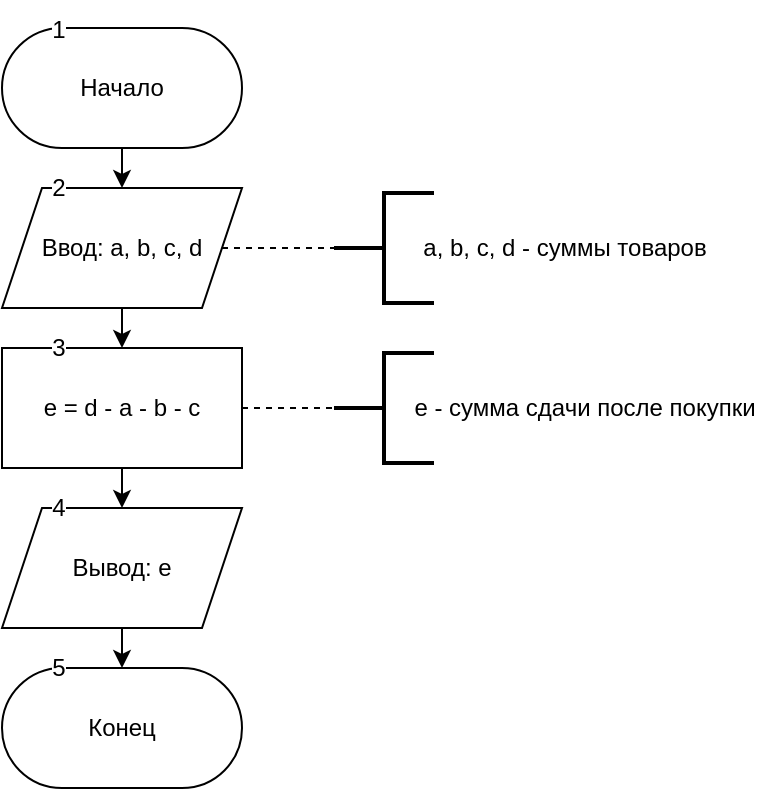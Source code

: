 <mxfile version="22.0.2" type="device" pages="6">
  <diagram name="вариант 2 задание 1" id="ODC9LFAGLmHbSum6EZUV">
    <mxGraphModel dx="1050" dy="594" grid="1" gridSize="10" guides="1" tooltips="1" connect="1" arrows="1" fold="1" page="1" pageScale="1" pageWidth="827" pageHeight="1169" math="0" shadow="0">
      <root>
        <mxCell id="0" />
        <mxCell id="1" parent="0" />
        <mxCell id="DY7lIYdJrIsHro-P984t-7" style="edgeStyle=orthogonalEdgeStyle;rounded=0;orthogonalLoop=1;jettySize=auto;html=1;exitX=0.5;exitY=1;exitDx=0;exitDy=0;entryX=0.5;entryY=0;entryDx=0;entryDy=0;" parent="1" source="DY7lIYdJrIsHro-P984t-1" target="DY7lIYdJrIsHro-P984t-3" edge="1">
          <mxGeometry relative="1" as="geometry" />
        </mxCell>
        <mxCell id="DY7lIYdJrIsHro-P984t-1" value="Начало" style="rounded=1;whiteSpace=wrap;html=1;arcSize=50;" parent="1" vertex="1">
          <mxGeometry x="354" y="40" width="120" height="60" as="geometry" />
        </mxCell>
        <mxCell id="DY7lIYdJrIsHro-P984t-2" value="Конец" style="rounded=1;whiteSpace=wrap;html=1;arcSize=50;" parent="1" vertex="1">
          <mxGeometry x="354" y="360" width="120" height="60" as="geometry" />
        </mxCell>
        <mxCell id="DY7lIYdJrIsHro-P984t-8" style="edgeStyle=orthogonalEdgeStyle;rounded=0;orthogonalLoop=1;jettySize=auto;html=1;exitX=0.5;exitY=1;exitDx=0;exitDy=0;entryX=0.5;entryY=0;entryDx=0;entryDy=0;" parent="1" source="DY7lIYdJrIsHro-P984t-3" target="DY7lIYdJrIsHro-P984t-5" edge="1">
          <mxGeometry relative="1" as="geometry" />
        </mxCell>
        <mxCell id="DY7lIYdJrIsHro-P984t-3" value="Ввод: a, b, c, d" style="shape=parallelogram;perimeter=parallelogramPerimeter;whiteSpace=wrap;html=1;fixedSize=1;" parent="1" vertex="1">
          <mxGeometry x="354" y="120" width="120" height="60" as="geometry" />
        </mxCell>
        <mxCell id="DY7lIYdJrIsHro-P984t-10" style="edgeStyle=orthogonalEdgeStyle;rounded=0;orthogonalLoop=1;jettySize=auto;html=1;exitX=0.5;exitY=1;exitDx=0;exitDy=0;entryX=0.5;entryY=0;entryDx=0;entryDy=0;" parent="1" source="DY7lIYdJrIsHro-P984t-4" target="DY7lIYdJrIsHro-P984t-2" edge="1">
          <mxGeometry relative="1" as="geometry" />
        </mxCell>
        <mxCell id="DY7lIYdJrIsHro-P984t-4" value="Вывод: e" style="shape=parallelogram;perimeter=parallelogramPerimeter;whiteSpace=wrap;html=1;fixedSize=1;" parent="1" vertex="1">
          <mxGeometry x="354" y="280" width="120" height="60" as="geometry" />
        </mxCell>
        <mxCell id="DY7lIYdJrIsHro-P984t-9" style="edgeStyle=orthogonalEdgeStyle;rounded=0;orthogonalLoop=1;jettySize=auto;html=1;exitX=0.5;exitY=1;exitDx=0;exitDy=0;entryX=0.5;entryY=0;entryDx=0;entryDy=0;" parent="1" source="DY7lIYdJrIsHro-P984t-5" target="DY7lIYdJrIsHro-P984t-4" edge="1">
          <mxGeometry relative="1" as="geometry" />
        </mxCell>
        <mxCell id="DY7lIYdJrIsHro-P984t-5" value="e = d - a - b - c" style="rounded=0;whiteSpace=wrap;html=1;" parent="1" vertex="1">
          <mxGeometry x="354" y="200" width="120" height="60" as="geometry" />
        </mxCell>
        <mxCell id="mTyzGe1qH-O2UBiY-heP-1" value="" style="strokeWidth=2;html=1;shape=mxgraph.flowchart.annotation_2;align=left;labelPosition=right;pointerEvents=1;" parent="1" vertex="1">
          <mxGeometry x="520" y="122.5" width="50" height="55" as="geometry" />
        </mxCell>
        <mxCell id="mTyzGe1qH-O2UBiY-heP-2" value="" style="strokeWidth=2;html=1;shape=mxgraph.flowchart.annotation_2;align=left;labelPosition=right;pointerEvents=1;" parent="1" vertex="1">
          <mxGeometry x="520" y="202.5" width="50" height="55" as="geometry" />
        </mxCell>
        <mxCell id="mTyzGe1qH-O2UBiY-heP-3" value="" style="endArrow=none;dashed=1;html=1;rounded=0;exitX=1;exitY=0.5;exitDx=0;exitDy=0;entryX=0;entryY=0.5;entryDx=0;entryDy=0;entryPerimeter=0;" parent="1" source="DY7lIYdJrIsHro-P984t-3" target="mTyzGe1qH-O2UBiY-heP-1" edge="1">
          <mxGeometry width="50" height="50" relative="1" as="geometry">
            <mxPoint x="480" y="210" as="sourcePoint" />
            <mxPoint x="530" y="160" as="targetPoint" />
          </mxGeometry>
        </mxCell>
        <mxCell id="mTyzGe1qH-O2UBiY-heP-4" value="" style="endArrow=none;dashed=1;html=1;rounded=0;exitX=1;exitY=0.5;exitDx=0;exitDy=0;entryX=0;entryY=0.5;entryDx=0;entryDy=0;entryPerimeter=0;" parent="1" source="DY7lIYdJrIsHro-P984t-5" target="mTyzGe1qH-O2UBiY-heP-2" edge="1">
          <mxGeometry width="50" height="50" relative="1" as="geometry">
            <mxPoint x="480" y="230" as="sourcePoint" />
            <mxPoint x="540" y="170" as="targetPoint" />
          </mxGeometry>
        </mxCell>
        <mxCell id="mTyzGe1qH-O2UBiY-heP-6" value="a, b, c, d - суммы товаров" style="text;html=1;align=center;verticalAlign=middle;resizable=0;points=[];autosize=1;strokeColor=none;fillColor=none;" parent="1" vertex="1">
          <mxGeometry x="550" y="135" width="170" height="30" as="geometry" />
        </mxCell>
        <mxCell id="mTyzGe1qH-O2UBiY-heP-7" value="e - сумма сдачи после покупки" style="text;html=1;align=center;verticalAlign=middle;resizable=0;points=[];autosize=1;strokeColor=none;fillColor=none;" parent="1" vertex="1">
          <mxGeometry x="550" y="215" width="190" height="30" as="geometry" />
        </mxCell>
        <mxCell id="BYUeMNhNJZWuw18ngvyP-2" value="1" style="text;html=1;align=center;verticalAlign=middle;resizable=0;points=[];autosize=1;strokeColor=none;fillColor=none;labelBackgroundColor=default;" parent="1" vertex="1">
          <mxGeometry x="367" y="26" width="30" height="30" as="geometry" />
        </mxCell>
        <mxCell id="BYUeMNhNJZWuw18ngvyP-3" value="2" style="text;html=1;align=center;verticalAlign=middle;resizable=0;points=[];autosize=1;strokeColor=none;fillColor=none;labelBackgroundColor=default;" parent="1" vertex="1">
          <mxGeometry x="367" y="105" width="30" height="30" as="geometry" />
        </mxCell>
        <mxCell id="BYUeMNhNJZWuw18ngvyP-4" value="3" style="text;html=1;align=center;verticalAlign=middle;resizable=0;points=[];autosize=1;strokeColor=none;fillColor=none;labelBackgroundColor=default;" parent="1" vertex="1">
          <mxGeometry x="367" y="185" width="30" height="30" as="geometry" />
        </mxCell>
        <mxCell id="BYUeMNhNJZWuw18ngvyP-5" value="4" style="text;html=1;align=center;verticalAlign=middle;resizable=0;points=[];autosize=1;strokeColor=none;fillColor=none;labelBackgroundColor=default;" parent="1" vertex="1">
          <mxGeometry x="367" y="265" width="30" height="30" as="geometry" />
        </mxCell>
        <mxCell id="BYUeMNhNJZWuw18ngvyP-6" value="5" style="text;html=1;align=center;verticalAlign=middle;resizable=0;points=[];autosize=1;strokeColor=none;fillColor=none;labelBackgroundColor=default;" parent="1" vertex="1">
          <mxGeometry x="367" y="345" width="30" height="30" as="geometry" />
        </mxCell>
      </root>
    </mxGraphModel>
  </diagram>
  <diagram id="sje73Lc-wtjcD4IFLM9H" name="вариант 2 задание 3">
    <mxGraphModel dx="1050" dy="594" grid="1" gridSize="10" guides="1" tooltips="1" connect="1" arrows="1" fold="1" page="1" pageScale="1" pageWidth="827" pageHeight="1169" math="0" shadow="0">
      <root>
        <mxCell id="0" />
        <mxCell id="1" parent="0" />
        <mxCell id="zfxix-hAYoBwDxTuPmVV-17" style="edgeStyle=orthogonalEdgeStyle;rounded=0;orthogonalLoop=1;jettySize=auto;html=1;exitX=0.5;exitY=1;exitDx=0;exitDy=0;entryX=0.5;entryY=0;entryDx=0;entryDy=0;" parent="1" source="4mt5zKaUXuiqCgcZ64kJ-1" target="zfxix-hAYoBwDxTuPmVV-3" edge="1">
          <mxGeometry relative="1" as="geometry" />
        </mxCell>
        <mxCell id="4mt5zKaUXuiqCgcZ64kJ-1" value="Начало" style="rounded=1;whiteSpace=wrap;html=1;arcSize=50;" parent="1" vertex="1">
          <mxGeometry x="354" y="40" width="120" height="60" as="geometry" />
        </mxCell>
        <mxCell id="PWOghGYoISEkaeLhvXjW-1" value="1" style="text;html=1;align=center;verticalAlign=middle;resizable=0;points=[];autosize=1;strokeColor=none;fillColor=none;labelBackgroundColor=default;" parent="1" vertex="1">
          <mxGeometry x="365" y="25" width="30" height="30" as="geometry" />
        </mxCell>
        <mxCell id="zfxix-hAYoBwDxTuPmVV-1" value="Конец" style="rounded=1;whiteSpace=wrap;html=1;arcSize=50;" parent="1" vertex="1">
          <mxGeometry x="354" y="360" width="120" height="60" as="geometry" />
        </mxCell>
        <mxCell id="zfxix-hAYoBwDxTuPmVV-2" style="edgeStyle=orthogonalEdgeStyle;rounded=0;orthogonalLoop=1;jettySize=auto;html=1;exitX=0.5;exitY=1;exitDx=0;exitDy=0;entryX=0.5;entryY=0;entryDx=0;entryDy=0;" parent="1" source="zfxix-hAYoBwDxTuPmVV-3" edge="1">
          <mxGeometry relative="1" as="geometry">
            <mxPoint x="414" y="200" as="targetPoint" />
          </mxGeometry>
        </mxCell>
        <mxCell id="zfxix-hAYoBwDxTuPmVV-3" value="Ввод: a" style="shape=parallelogram;perimeter=parallelogramPerimeter;whiteSpace=wrap;html=1;fixedSize=1;" parent="1" vertex="1">
          <mxGeometry x="354" y="120" width="120" height="60" as="geometry" />
        </mxCell>
        <mxCell id="zfxix-hAYoBwDxTuPmVV-4" style="edgeStyle=orthogonalEdgeStyle;rounded=0;orthogonalLoop=1;jettySize=auto;html=1;exitX=0.5;exitY=1;exitDx=0;exitDy=0;entryX=0.5;entryY=0;entryDx=0;entryDy=0;" parent="1" source="zfxix-hAYoBwDxTuPmVV-5" target="zfxix-hAYoBwDxTuPmVV-1" edge="1">
          <mxGeometry relative="1" as="geometry" />
        </mxCell>
        <mxCell id="zfxix-hAYoBwDxTuPmVV-5" value="Вывод: b&amp;nbsp;" style="shape=parallelogram;perimeter=parallelogramPerimeter;whiteSpace=wrap;html=1;fixedSize=1;" parent="1" vertex="1">
          <mxGeometry x="354" y="281" width="120" height="60" as="geometry" />
        </mxCell>
        <mxCell id="zfxix-hAYoBwDxTuPmVV-8" value="" style="strokeWidth=2;html=1;shape=mxgraph.flowchart.annotation_2;align=left;labelPosition=right;pointerEvents=1;" parent="1" vertex="1">
          <mxGeometry x="520" y="122.5" width="50" height="55" as="geometry" />
        </mxCell>
        <mxCell id="zfxix-hAYoBwDxTuPmVV-10" value="" style="endArrow=none;dashed=1;html=1;rounded=0;exitX=1;exitY=0.5;exitDx=0;exitDy=0;entryX=0;entryY=0.5;entryDx=0;entryDy=0;entryPerimeter=0;" parent="1" source="zfxix-hAYoBwDxTuPmVV-3" target="zfxix-hAYoBwDxTuPmVV-8" edge="1">
          <mxGeometry width="50" height="50" relative="1" as="geometry">
            <mxPoint x="480" y="210" as="sourcePoint" />
            <mxPoint x="530" y="160" as="targetPoint" />
          </mxGeometry>
        </mxCell>
        <mxCell id="zfxix-hAYoBwDxTuPmVV-12" value="a -&amp;nbsp;сумма с продажи 50 газет&amp;nbsp;" style="text;html=1;align=center;verticalAlign=middle;resizable=0;points=[];autosize=1;strokeColor=none;fillColor=none;" parent="1" vertex="1">
          <mxGeometry x="550" y="135" width="190" height="30" as="geometry" />
        </mxCell>
        <mxCell id="zfxix-hAYoBwDxTuPmVV-16" value="2" style="text;html=1;align=center;verticalAlign=middle;resizable=0;points=[];autosize=1;strokeColor=none;fillColor=none;labelBackgroundColor=default;" parent="1" vertex="1">
          <mxGeometry x="367" y="105" width="30" height="30" as="geometry" />
        </mxCell>
        <mxCell id="zfxix-hAYoBwDxTuPmVV-53" value="4" style="text;html=1;align=center;verticalAlign=middle;resizable=0;points=[];autosize=1;strokeColor=none;fillColor=none;labelBackgroundColor=default;" parent="1" vertex="1">
          <mxGeometry x="367" y="266" width="30" height="30" as="geometry" />
        </mxCell>
        <mxCell id="zfxix-hAYoBwDxTuPmVV-54" value="5" style="text;html=1;align=center;verticalAlign=middle;resizable=0;points=[];autosize=1;strokeColor=none;fillColor=none;labelBackgroundColor=default;" parent="1" vertex="1">
          <mxGeometry x="365" y="345" width="30" height="30" as="geometry" />
        </mxCell>
        <mxCell id="6U79FlQ25LUXAYMpwLec-2" style="edgeStyle=orthogonalEdgeStyle;rounded=0;orthogonalLoop=1;jettySize=auto;html=1;exitX=0.5;exitY=1;exitDx=0;exitDy=0;entryX=0.5;entryY=0;entryDx=0;entryDy=0;" parent="1" source="6U79FlQ25LUXAYMpwLec-1" target="zfxix-hAYoBwDxTuPmVV-5" edge="1">
          <mxGeometry relative="1" as="geometry" />
        </mxCell>
        <mxCell id="6U79FlQ25LUXAYMpwLec-1" value="b = 50*a+150*1,2*a" style="rounded=0;whiteSpace=wrap;html=1;" parent="1" vertex="1">
          <mxGeometry x="354" y="200" width="120" height="60" as="geometry" />
        </mxCell>
        <mxCell id="6U79FlQ25LUXAYMpwLec-3" value="3" style="text;html=1;align=center;verticalAlign=middle;resizable=0;points=[];autosize=1;strokeColor=none;fillColor=none;labelBackgroundColor=default;" parent="1" vertex="1">
          <mxGeometry x="365" y="186" width="30" height="30" as="geometry" />
        </mxCell>
        <mxCell id="OxH6FQGK2bopeZFURAIq-2" value="" style="strokeWidth=2;html=1;shape=mxgraph.flowchart.annotation_2;align=left;labelPosition=right;pointerEvents=1;" parent="1" vertex="1">
          <mxGeometry x="520" y="202.5" width="50" height="55" as="geometry" />
        </mxCell>
        <mxCell id="OxH6FQGK2bopeZFURAIq-3" value="" style="endArrow=none;dashed=1;html=1;rounded=0;exitX=1;exitY=0.5;exitDx=0;exitDy=0;entryX=0;entryY=0.5;entryDx=0;entryDy=0;entryPerimeter=0;" parent="1" source="6U79FlQ25LUXAYMpwLec-1" target="OxH6FQGK2bopeZFURAIq-2" edge="1">
          <mxGeometry width="50" height="50" relative="1" as="geometry">
            <mxPoint x="474" y="160" as="sourcePoint" />
            <mxPoint x="530" y="160" as="targetPoint" />
          </mxGeometry>
        </mxCell>
        <mxCell id="OxH6FQGK2bopeZFURAIq-4" value="b - общая сумма с продажи 200 газет&amp;nbsp;" style="text;html=1;align=center;verticalAlign=middle;resizable=0;points=[];autosize=1;strokeColor=none;fillColor=none;" parent="1" vertex="1">
          <mxGeometry x="550" y="215" width="230" height="30" as="geometry" />
        </mxCell>
      </root>
    </mxGraphModel>
  </diagram>
  <diagram id="gSNzDhHIFDjk7a7nVDa1" name="вариант 2 задание 5">
    <mxGraphModel dx="1050" dy="594" grid="1" gridSize="10" guides="1" tooltips="1" connect="1" arrows="1" fold="1" page="1" pageScale="1" pageWidth="827" pageHeight="1169" math="0" shadow="0">
      <root>
        <mxCell id="0" />
        <mxCell id="1" parent="0" />
        <mxCell id="sRINhI4-shyqRReoHG4c-1" style="edgeStyle=orthogonalEdgeStyle;rounded=0;orthogonalLoop=1;jettySize=auto;html=1;exitX=0.5;exitY=1;exitDx=0;exitDy=0;entryX=0.5;entryY=0;entryDx=0;entryDy=0;" parent="1" source="sRINhI4-shyqRReoHG4c-2" target="sRINhI4-shyqRReoHG4c-6" edge="1">
          <mxGeometry relative="1" as="geometry" />
        </mxCell>
        <mxCell id="sRINhI4-shyqRReoHG4c-2" value="Начало" style="rounded=1;whiteSpace=wrap;html=1;arcSize=50;" parent="1" vertex="1">
          <mxGeometry x="354" y="40" width="120" height="60" as="geometry" />
        </mxCell>
        <mxCell id="sRINhI4-shyqRReoHG4c-3" value="1" style="text;html=1;align=center;verticalAlign=middle;resizable=0;points=[];autosize=1;strokeColor=none;fillColor=none;labelBackgroundColor=default;" parent="1" vertex="1">
          <mxGeometry x="365" y="25" width="30" height="30" as="geometry" />
        </mxCell>
        <mxCell id="sRINhI4-shyqRReoHG4c-4" value="Конец" style="rounded=1;whiteSpace=wrap;html=1;arcSize=50;" parent="1" vertex="1">
          <mxGeometry x="354" y="440" width="120" height="60" as="geometry" />
        </mxCell>
        <mxCell id="-cePMDOSLPpMPktoq-Yq-3" style="edgeStyle=orthogonalEdgeStyle;rounded=0;orthogonalLoop=1;jettySize=auto;html=1;exitX=0.5;exitY=1;exitDx=0;exitDy=0;entryX=0.5;entryY=0;entryDx=0;entryDy=0;" parent="1" source="sRINhI4-shyqRReoHG4c-6" target="-cePMDOSLPpMPktoq-Yq-1" edge="1">
          <mxGeometry relative="1" as="geometry" />
        </mxCell>
        <mxCell id="sRINhI4-shyqRReoHG4c-6" value="Ввод: a" style="shape=parallelogram;perimeter=parallelogramPerimeter;whiteSpace=wrap;html=1;fixedSize=1;" parent="1" vertex="1">
          <mxGeometry x="354" y="120" width="120" height="60" as="geometry" />
        </mxCell>
        <mxCell id="sRINhI4-shyqRReoHG4c-7" style="edgeStyle=orthogonalEdgeStyle;rounded=0;orthogonalLoop=1;jettySize=auto;html=1;exitX=0.5;exitY=1;exitDx=0;exitDy=0;entryX=0.5;entryY=0;entryDx=0;entryDy=0;" parent="1" source="sRINhI4-shyqRReoHG4c-8" target="sRINhI4-shyqRReoHG4c-4" edge="1">
          <mxGeometry relative="1" as="geometry" />
        </mxCell>
        <mxCell id="sRINhI4-shyqRReoHG4c-8" value="Вывод: b, c&amp;nbsp;" style="shape=parallelogram;perimeter=parallelogramPerimeter;whiteSpace=wrap;html=1;fixedSize=1;" parent="1" vertex="1">
          <mxGeometry x="354" y="360" width="120" height="60" as="geometry" />
        </mxCell>
        <mxCell id="sRINhI4-shyqRReoHG4c-11" value="" style="strokeWidth=2;html=1;shape=mxgraph.flowchart.annotation_2;align=left;labelPosition=right;pointerEvents=1;" parent="1" vertex="1">
          <mxGeometry x="520" y="122.5" width="50" height="55" as="geometry" />
        </mxCell>
        <mxCell id="sRINhI4-shyqRReoHG4c-13" value="" style="endArrow=none;dashed=1;html=1;rounded=0;exitX=1;exitY=0.5;exitDx=0;exitDy=0;entryX=0;entryY=0.5;entryDx=0;entryDy=0;entryPerimeter=0;" parent="1" source="sRINhI4-shyqRReoHG4c-6" target="sRINhI4-shyqRReoHG4c-11" edge="1">
          <mxGeometry width="50" height="50" relative="1" as="geometry">
            <mxPoint x="480" y="210" as="sourcePoint" />
            <mxPoint x="530" y="160" as="targetPoint" />
          </mxGeometry>
        </mxCell>
        <mxCell id="sRINhI4-shyqRReoHG4c-15" value="a - вес в фунтах" style="text;html=1;align=center;verticalAlign=middle;resizable=0;points=[];autosize=1;strokeColor=none;fillColor=none;" parent="1" vertex="1">
          <mxGeometry x="550" y="135" width="110" height="30" as="geometry" />
        </mxCell>
        <mxCell id="sRINhI4-shyqRReoHG4c-18" value="2" style="text;html=1;align=center;verticalAlign=middle;resizable=0;points=[];autosize=1;strokeColor=none;fillColor=none;labelBackgroundColor=default;" parent="1" vertex="1">
          <mxGeometry x="367" y="105" width="30" height="30" as="geometry" />
        </mxCell>
        <mxCell id="l88txaKDyGYONCmVOTKR-1" value="6" style="text;html=1;align=center;verticalAlign=middle;resizable=0;points=[];autosize=1;strokeColor=none;fillColor=none;labelBackgroundColor=default;" parent="1" vertex="1">
          <mxGeometry x="367" y="426" width="30" height="30" as="geometry" />
        </mxCell>
        <mxCell id="l88txaKDyGYONCmVOTKR-2" value="5" style="text;html=1;align=center;verticalAlign=middle;resizable=0;points=[];autosize=1;strokeColor=none;fillColor=none;labelBackgroundColor=default;" parent="1" vertex="1">
          <mxGeometry x="367" y="344" width="30" height="30" as="geometry" />
        </mxCell>
        <mxCell id="-cePMDOSLPpMPktoq-Yq-4" style="edgeStyle=orthogonalEdgeStyle;rounded=0;orthogonalLoop=1;jettySize=auto;html=1;exitX=0.5;exitY=1;exitDx=0;exitDy=0;entryX=0.5;entryY=0;entryDx=0;entryDy=0;" parent="1" source="-cePMDOSLPpMPktoq-Yq-1" target="-cePMDOSLPpMPktoq-Yq-2" edge="1">
          <mxGeometry relative="1" as="geometry" />
        </mxCell>
        <mxCell id="-cePMDOSLPpMPktoq-Yq-1" value="b = a /&amp;nbsp;2,205" style="rounded=0;whiteSpace=wrap;html=1;" parent="1" vertex="1">
          <mxGeometry x="354" y="200" width="120" height="60" as="geometry" />
        </mxCell>
        <mxCell id="-cePMDOSLPpMPktoq-Yq-5" style="edgeStyle=orthogonalEdgeStyle;rounded=0;orthogonalLoop=1;jettySize=auto;html=1;exitX=0.5;exitY=1;exitDx=0;exitDy=0;entryX=0.5;entryY=0;entryDx=0;entryDy=0;" parent="1" source="-cePMDOSLPpMPktoq-Yq-2" target="sRINhI4-shyqRReoHG4c-8" edge="1">
          <mxGeometry relative="1" as="geometry" />
        </mxCell>
        <mxCell id="-cePMDOSLPpMPktoq-Yq-2" value="c = b * 1000" style="rounded=0;whiteSpace=wrap;html=1;" parent="1" vertex="1">
          <mxGeometry x="354" y="280" width="120" height="60" as="geometry" />
        </mxCell>
        <mxCell id="-cePMDOSLPpMPktoq-Yq-7" value="3" style="text;html=1;align=center;verticalAlign=middle;resizable=0;points=[];autosize=1;strokeColor=none;fillColor=none;labelBackgroundColor=default;" parent="1" vertex="1">
          <mxGeometry x="367" y="185" width="30" height="30" as="geometry" />
        </mxCell>
        <mxCell id="-cePMDOSLPpMPktoq-Yq-8" value="4" style="text;html=1;align=center;verticalAlign=middle;resizable=0;points=[];autosize=1;strokeColor=none;fillColor=none;labelBackgroundColor=default;" parent="1" vertex="1">
          <mxGeometry x="365" y="265" width="30" height="30" as="geometry" />
        </mxCell>
        <mxCell id="-cePMDOSLPpMPktoq-Yq-9" value="" style="strokeWidth=2;html=1;shape=mxgraph.flowchart.annotation_2;align=left;labelPosition=right;pointerEvents=1;" parent="1" vertex="1">
          <mxGeometry x="520" y="200" width="50" height="55" as="geometry" />
        </mxCell>
        <mxCell id="-cePMDOSLPpMPktoq-Yq-10" value="" style="endArrow=none;dashed=1;html=1;rounded=0;exitX=1;exitY=0.5;exitDx=0;exitDy=0;entryX=0;entryY=0.5;entryDx=0;entryDy=0;entryPerimeter=0;" parent="1" target="-cePMDOSLPpMPktoq-Yq-9" edge="1">
          <mxGeometry width="50" height="50" relative="1" as="geometry">
            <mxPoint x="474" y="227.5" as="sourcePoint" />
            <mxPoint x="540" y="237.5" as="targetPoint" />
          </mxGeometry>
        </mxCell>
        <mxCell id="-cePMDOSLPpMPktoq-Yq-11" value="b - вес в килограммах" style="text;html=1;align=center;verticalAlign=middle;resizable=0;points=[];autosize=1;strokeColor=none;fillColor=none;" parent="1" vertex="1">
          <mxGeometry x="550" y="212.5" width="150" height="30" as="geometry" />
        </mxCell>
        <mxCell id="-cePMDOSLPpMPktoq-Yq-12" value="" style="strokeWidth=2;html=1;shape=mxgraph.flowchart.annotation_2;align=left;labelPosition=right;pointerEvents=1;" parent="1" vertex="1">
          <mxGeometry x="520" y="280" width="50" height="55" as="geometry" />
        </mxCell>
        <mxCell id="-cePMDOSLPpMPktoq-Yq-13" value="" style="endArrow=none;dashed=1;html=1;rounded=0;exitX=1;exitY=0.5;exitDx=0;exitDy=0;entryX=0;entryY=0.5;entryDx=0;entryDy=0;entryPerimeter=0;" parent="1" target="-cePMDOSLPpMPktoq-Yq-12" edge="1">
          <mxGeometry width="50" height="50" relative="1" as="geometry">
            <mxPoint x="474" y="307.5" as="sourcePoint" />
            <mxPoint x="510" y="330" as="targetPoint" />
          </mxGeometry>
        </mxCell>
        <mxCell id="-cePMDOSLPpMPktoq-Yq-14" value="c - вес в граммах" style="text;html=1;align=center;verticalAlign=middle;resizable=0;points=[];autosize=1;strokeColor=none;fillColor=none;" parent="1" vertex="1">
          <mxGeometry x="550" y="292.5" width="120" height="30" as="geometry" />
        </mxCell>
      </root>
    </mxGraphModel>
  </diagram>
  <diagram id="z8x0cmIwclwUZ_YuCAtL" name="вариант 2 задание 2">
    <mxGraphModel dx="1050" dy="594" grid="1" gridSize="10" guides="1" tooltips="1" connect="1" arrows="1" fold="1" page="1" pageScale="1" pageWidth="827" pageHeight="1169" math="0" shadow="0">
      <root>
        <mxCell id="0" />
        <mxCell id="1" parent="0" />
        <mxCell id="YZdOTx-LG6S0MW3HR8WH-1" style="edgeStyle=orthogonalEdgeStyle;rounded=0;orthogonalLoop=1;jettySize=auto;html=1;exitX=0.5;exitY=1;exitDx=0;exitDy=0;entryX=0.5;entryY=0;entryDx=0;entryDy=0;" parent="1" source="YZdOTx-LG6S0MW3HR8WH-2" target="YZdOTx-LG6S0MW3HR8WH-5" edge="1">
          <mxGeometry relative="1" as="geometry" />
        </mxCell>
        <mxCell id="YZdOTx-LG6S0MW3HR8WH-2" value="Начало" style="rounded=1;whiteSpace=wrap;html=1;arcSize=50;" parent="1" vertex="1">
          <mxGeometry x="354" y="40" width="120" height="60" as="geometry" />
        </mxCell>
        <mxCell id="YZdOTx-LG6S0MW3HR8WH-3" value="Конец" style="rounded=1;whiteSpace=wrap;html=1;arcSize=50;" parent="1" vertex="1">
          <mxGeometry x="354" y="470" width="120" height="60" as="geometry" />
        </mxCell>
        <mxCell id="YZdOTx-LG6S0MW3HR8WH-24" style="edgeStyle=orthogonalEdgeStyle;rounded=0;orthogonalLoop=1;jettySize=auto;html=1;exitX=0.5;exitY=1;exitDx=0;exitDy=0;entryX=0.5;entryY=0;entryDx=0;entryDy=0;" parent="1" source="YZdOTx-LG6S0MW3HR8WH-5" target="YZdOTx-LG6S0MW3HR8WH-23" edge="1">
          <mxGeometry relative="1" as="geometry" />
        </mxCell>
        <mxCell id="YZdOTx-LG6S0MW3HR8WH-5" value="Ввод: a" style="shape=parallelogram;perimeter=parallelogramPerimeter;whiteSpace=wrap;html=1;fixedSize=1;" parent="1" vertex="1">
          <mxGeometry x="354" y="120" width="120" height="60" as="geometry" />
        </mxCell>
        <mxCell id="YZdOTx-LG6S0MW3HR8WH-6" style="edgeStyle=orthogonalEdgeStyle;rounded=0;orthogonalLoop=1;jettySize=auto;html=1;exitX=0.5;exitY=1;exitDx=0;exitDy=0;entryX=0.5;entryY=0;entryDx=0;entryDy=0;" parent="1" source="YZdOTx-LG6S0MW3HR8WH-7" target="YZdOTx-LG6S0MW3HR8WH-3" edge="1">
          <mxGeometry relative="1" as="geometry" />
        </mxCell>
        <mxCell id="YZdOTx-LG6S0MW3HR8WH-7" value="Вывод: a" style="shape=parallelogram;perimeter=parallelogramPerimeter;whiteSpace=wrap;html=1;fixedSize=1;" parent="1" vertex="1">
          <mxGeometry x="354" y="380" width="120" height="60" as="geometry" />
        </mxCell>
        <mxCell id="YZdOTx-LG6S0MW3HR8WH-10" value="" style="strokeWidth=2;html=1;shape=mxgraph.flowchart.annotation_2;align=left;labelPosition=right;pointerEvents=1;" parent="1" vertex="1">
          <mxGeometry x="520" y="122.5" width="50" height="55" as="geometry" />
        </mxCell>
        <mxCell id="YZdOTx-LG6S0MW3HR8WH-12" value="" style="endArrow=none;dashed=1;html=1;rounded=0;exitX=1;exitY=0.5;exitDx=0;exitDy=0;entryX=0;entryY=0.5;entryDx=0;entryDy=0;entryPerimeter=0;" parent="1" source="YZdOTx-LG6S0MW3HR8WH-5" target="YZdOTx-LG6S0MW3HR8WH-10" edge="1">
          <mxGeometry width="50" height="50" relative="1" as="geometry">
            <mxPoint x="480" y="210" as="sourcePoint" />
            <mxPoint x="530" y="160" as="targetPoint" />
          </mxGeometry>
        </mxCell>
        <mxCell id="YZdOTx-LG6S0MW3HR8WH-16" value="1" style="text;html=1;align=center;verticalAlign=middle;resizable=0;points=[];autosize=1;strokeColor=none;fillColor=none;labelBackgroundColor=default;" parent="1" vertex="1">
          <mxGeometry x="367" y="26" width="30" height="30" as="geometry" />
        </mxCell>
        <mxCell id="YZdOTx-LG6S0MW3HR8WH-17" value="2" style="text;html=1;align=center;verticalAlign=middle;resizable=0;points=[];autosize=1;strokeColor=none;fillColor=none;labelBackgroundColor=default;" parent="1" vertex="1">
          <mxGeometry x="367" y="105" width="30" height="30" as="geometry" />
        </mxCell>
        <mxCell id="YZdOTx-LG6S0MW3HR8WH-20" value="7" style="text;html=1;align=center;verticalAlign=middle;resizable=0;points=[];autosize=1;strokeColor=none;fillColor=none;labelBackgroundColor=default;" parent="1" vertex="1">
          <mxGeometry x="367" y="457" width="30" height="30" as="geometry" />
        </mxCell>
        <mxCell id="YZdOTx-LG6S0MW3HR8WH-22" value="a - целое число" style="text;html=1;align=center;verticalAlign=middle;resizable=0;points=[];autosize=1;strokeColor=none;fillColor=none;" parent="1" vertex="1">
          <mxGeometry x="550" y="135" width="110" height="30" as="geometry" />
        </mxCell>
        <mxCell id="YZdOTx-LG6S0MW3HR8WH-27" style="edgeStyle=orthogonalEdgeStyle;rounded=0;orthogonalLoop=1;jettySize=auto;html=1;entryX=0.5;entryY=0;entryDx=0;entryDy=0;" parent="1" source="YZdOTx-LG6S0MW3HR8WH-23" target="YZdOTx-LG6S0MW3HR8WH-26" edge="1">
          <mxGeometry relative="1" as="geometry" />
        </mxCell>
        <mxCell id="YZdOTx-LG6S0MW3HR8WH-28" style="edgeStyle=orthogonalEdgeStyle;rounded=0;orthogonalLoop=1;jettySize=auto;html=1;entryX=0.5;entryY=0;entryDx=0;entryDy=0;" parent="1" source="YZdOTx-LG6S0MW3HR8WH-23" target="YZdOTx-LG6S0MW3HR8WH-25" edge="1">
          <mxGeometry relative="1" as="geometry" />
        </mxCell>
        <mxCell id="YZdOTx-LG6S0MW3HR8WH-23" value="a &amp;gt; 0" style="rhombus;whiteSpace=wrap;html=1;" parent="1" vertex="1">
          <mxGeometry x="359" y="200" width="110" height="70" as="geometry" />
        </mxCell>
        <mxCell id="YZdOTx-LG6S0MW3HR8WH-29" style="edgeStyle=orthogonalEdgeStyle;rounded=0;orthogonalLoop=1;jettySize=auto;html=1;entryX=0.5;entryY=0;entryDx=0;entryDy=0;" parent="1" source="YZdOTx-LG6S0MW3HR8WH-25" target="YZdOTx-LG6S0MW3HR8WH-7" edge="1">
          <mxGeometry relative="1" as="geometry" />
        </mxCell>
        <mxCell id="YZdOTx-LG6S0MW3HR8WH-25" value="a = a + 30&amp;nbsp;" style="rounded=0;whiteSpace=wrap;html=1;" parent="1" vertex="1">
          <mxGeometry x="474" y="260" width="120" height="60" as="geometry" />
        </mxCell>
        <mxCell id="YZdOTx-LG6S0MW3HR8WH-30" style="edgeStyle=orthogonalEdgeStyle;rounded=0;orthogonalLoop=1;jettySize=auto;html=1;entryX=0.5;entryY=0;entryDx=0;entryDy=0;" parent="1" source="YZdOTx-LG6S0MW3HR8WH-26" target="YZdOTx-LG6S0MW3HR8WH-7" edge="1">
          <mxGeometry relative="1" as="geometry" />
        </mxCell>
        <mxCell id="YZdOTx-LG6S0MW3HR8WH-26" value="a = a - 10" style="rounded=0;whiteSpace=wrap;html=1;" parent="1" vertex="1">
          <mxGeometry x="234" y="260" width="120" height="60" as="geometry" />
        </mxCell>
        <mxCell id="YZdOTx-LG6S0MW3HR8WH-31" value="Да" style="text;html=1;align=center;verticalAlign=middle;resizable=0;points=[];autosize=1;strokeColor=none;fillColor=none;" parent="1" vertex="1">
          <mxGeometry x="310" y="200" width="40" height="30" as="geometry" />
        </mxCell>
        <mxCell id="YZdOTx-LG6S0MW3HR8WH-32" value="Нет" style="text;html=1;align=center;verticalAlign=middle;resizable=0;points=[];autosize=1;strokeColor=none;fillColor=none;" parent="1" vertex="1">
          <mxGeometry x="480" y="200" width="40" height="30" as="geometry" />
        </mxCell>
        <mxCell id="QKc7ULMAq8d7AGqLOb40-1" value="3" style="text;html=1;align=center;verticalAlign=middle;resizable=0;points=[];autosize=1;strokeColor=none;fillColor=none;labelBackgroundColor=default;" parent="1" vertex="1">
          <mxGeometry x="367" y="206" width="30" height="30" as="geometry" />
        </mxCell>
        <mxCell id="T4kvSXA1ONXZ5-rfE8Fh-1" value="4" style="text;html=1;align=center;verticalAlign=middle;resizable=0;points=[];autosize=1;strokeColor=none;fillColor=none;labelBackgroundColor=default;" parent="1" vertex="1">
          <mxGeometry x="234" y="245" width="30" height="30" as="geometry" />
        </mxCell>
        <mxCell id="T4kvSXA1ONXZ5-rfE8Fh-2" value="5" style="text;html=1;align=center;verticalAlign=middle;resizable=0;points=[];autosize=1;strokeColor=none;fillColor=none;labelBackgroundColor=default;" parent="1" vertex="1">
          <mxGeometry x="474" y="245" width="30" height="30" as="geometry" />
        </mxCell>
        <mxCell id="T4kvSXA1ONXZ5-rfE8Fh-3" value="6" style="text;html=1;align=center;verticalAlign=middle;resizable=0;points=[];autosize=1;strokeColor=none;fillColor=none;labelBackgroundColor=default;" parent="1" vertex="1">
          <mxGeometry x="367" y="366" width="30" height="30" as="geometry" />
        </mxCell>
      </root>
    </mxGraphModel>
  </diagram>
  <diagram id="YerdHr4esRdjdB4NBOHD" name="вариант 2 задание 4">
    <mxGraphModel dx="1050" dy="594" grid="1" gridSize="10" guides="1" tooltips="1" connect="1" arrows="1" fold="1" page="1" pageScale="1" pageWidth="827" pageHeight="1169" math="0" shadow="0">
      <root>
        <mxCell id="0" />
        <mxCell id="1" parent="0" />
        <mxCell id="VfGQyBY4fOgNn1lcRGgt-11" value="" style="rounded=0;whiteSpace=wrap;html=1;" parent="1" vertex="1">
          <mxGeometry x="234" y="442.25" width="106" height="39" as="geometry" />
        </mxCell>
        <mxCell id="VfGQyBY4fOgNn1lcRGgt-10" value="" style="rounded=0;whiteSpace=wrap;html=1;" parent="1" vertex="1">
          <mxGeometry x="154" y="442.5" width="80" height="39" as="geometry" />
        </mxCell>
        <mxCell id="VfGQyBY4fOgNn1lcRGgt-9" value="" style="rounded=0;whiteSpace=wrap;html=1;" parent="1" vertex="1">
          <mxGeometry x="94" y="442.5" width="60" height="38.75" as="geometry" />
        </mxCell>
        <mxCell id="VfGQyBY4fOgNn1lcRGgt-8" value="" style="rounded=0;whiteSpace=wrap;html=1;" parent="1" vertex="1">
          <mxGeometry x="14" y="442.5" width="80" height="38.75" as="geometry" />
        </mxCell>
        <mxCell id="X8t2LBlpGKkPNKpJRVLH-1" style="edgeStyle=orthogonalEdgeStyle;rounded=0;orthogonalLoop=1;jettySize=auto;html=1;exitX=0.5;exitY=1;exitDx=0;exitDy=0;entryX=0.5;entryY=0;entryDx=0;entryDy=0;" parent="1" source="X8t2LBlpGKkPNKpJRVLH-2" target="X8t2LBlpGKkPNKpJRVLH-5" edge="1">
          <mxGeometry relative="1" as="geometry" />
        </mxCell>
        <mxCell id="X8t2LBlpGKkPNKpJRVLH-2" value="Начало" style="rounded=1;whiteSpace=wrap;html=1;arcSize=50;" parent="1" vertex="1">
          <mxGeometry x="354" y="40" width="120" height="60" as="geometry" />
        </mxCell>
        <mxCell id="X8t2LBlpGKkPNKpJRVLH-3" value="Конец" style="rounded=1;whiteSpace=wrap;html=1;arcSize=50;" parent="1" vertex="1">
          <mxGeometry x="354" y="500" width="120" height="60" as="geometry" />
        </mxCell>
        <mxCell id="X8t2LBlpGKkPNKpJRVLH-4" style="edgeStyle=orthogonalEdgeStyle;rounded=0;orthogonalLoop=1;jettySize=auto;html=1;exitX=0.5;exitY=1;exitDx=0;exitDy=0;entryX=0.5;entryY=0;entryDx=0;entryDy=0;" parent="1" source="X8t2LBlpGKkPNKpJRVLH-5" target="X8t2LBlpGKkPNKpJRVLH-16" edge="1">
          <mxGeometry relative="1" as="geometry" />
        </mxCell>
        <mxCell id="X8t2LBlpGKkPNKpJRVLH-5" value="Ввод: x" style="shape=parallelogram;perimeter=parallelogramPerimeter;whiteSpace=wrap;html=1;fixedSize=1;" parent="1" vertex="1">
          <mxGeometry x="354" y="120" width="120" height="60" as="geometry" />
        </mxCell>
        <mxCell id="X8t2LBlpGKkPNKpJRVLH-6" style="edgeStyle=orthogonalEdgeStyle;rounded=0;orthogonalLoop=1;jettySize=auto;html=1;exitX=0.5;exitY=1;exitDx=0;exitDy=0;entryX=0.5;entryY=0;entryDx=0;entryDy=0;" parent="1" source="X8t2LBlpGKkPNKpJRVLH-7" target="X8t2LBlpGKkPNKpJRVLH-3" edge="1">
          <mxGeometry relative="1" as="geometry" />
        </mxCell>
        <mxCell id="X8t2LBlpGKkPNKpJRVLH-7" value="Вывод: F(x)" style="shape=parallelogram;perimeter=parallelogramPerimeter;whiteSpace=wrap;html=1;fixedSize=1;" parent="1" vertex="1">
          <mxGeometry x="354" y="410" width="120" height="60" as="geometry" />
        </mxCell>
        <mxCell id="X8t2LBlpGKkPNKpJRVLH-8" value="" style="strokeWidth=2;html=1;shape=mxgraph.flowchart.annotation_2;align=left;labelPosition=right;pointerEvents=1;" parent="1" vertex="1">
          <mxGeometry x="520" y="122.5" width="50" height="55" as="geometry" />
        </mxCell>
        <mxCell id="X8t2LBlpGKkPNKpJRVLH-9" value="" style="endArrow=none;dashed=1;html=1;rounded=0;exitX=1;exitY=0.5;exitDx=0;exitDy=0;entryX=0;entryY=0.5;entryDx=0;entryDy=0;entryPerimeter=0;" parent="1" source="X8t2LBlpGKkPNKpJRVLH-5" target="X8t2LBlpGKkPNKpJRVLH-8" edge="1">
          <mxGeometry width="50" height="50" relative="1" as="geometry">
            <mxPoint x="480" y="210" as="sourcePoint" />
            <mxPoint x="530" y="160" as="targetPoint" />
          </mxGeometry>
        </mxCell>
        <mxCell id="X8t2LBlpGKkPNKpJRVLH-10" value="1" style="text;html=1;align=center;verticalAlign=middle;resizable=0;points=[];autosize=1;strokeColor=none;fillColor=none;labelBackgroundColor=default;" parent="1" vertex="1">
          <mxGeometry x="367" y="26" width="30" height="30" as="geometry" />
        </mxCell>
        <mxCell id="X8t2LBlpGKkPNKpJRVLH-11" value="2" style="text;html=1;align=center;verticalAlign=middle;resizable=0;points=[];autosize=1;strokeColor=none;fillColor=none;labelBackgroundColor=default;" parent="1" vertex="1">
          <mxGeometry x="367" y="105" width="30" height="30" as="geometry" />
        </mxCell>
        <mxCell id="X8t2LBlpGKkPNKpJRVLH-13" value="x - целое число" style="text;html=1;align=center;verticalAlign=middle;resizable=0;points=[];autosize=1;strokeColor=none;fillColor=none;" parent="1" vertex="1">
          <mxGeometry x="550" y="135" width="110" height="30" as="geometry" />
        </mxCell>
        <mxCell id="X8t2LBlpGKkPNKpJRVLH-31" style="edgeStyle=orthogonalEdgeStyle;rounded=0;orthogonalLoop=1;jettySize=auto;html=1;entryX=0.5;entryY=0;entryDx=0;entryDy=0;" parent="1" source="X8t2LBlpGKkPNKpJRVLH-16" target="X8t2LBlpGKkPNKpJRVLH-30" edge="1">
          <mxGeometry relative="1" as="geometry" />
        </mxCell>
        <mxCell id="TA_IFIlmfwQ1r0TLr6vP-2" style="edgeStyle=orthogonalEdgeStyle;rounded=0;orthogonalLoop=1;jettySize=auto;html=1;exitX=0.5;exitY=1;exitDx=0;exitDy=0;entryX=0.5;entryY=0;entryDx=0;entryDy=0;" parent="1" source="X8t2LBlpGKkPNKpJRVLH-16" target="X8t2LBlpGKkPNKpJRVLH-28" edge="1">
          <mxGeometry relative="1" as="geometry" />
        </mxCell>
        <mxCell id="X8t2LBlpGKkPNKpJRVLH-16" value="x &amp;gt;= 3" style="rhombus;whiteSpace=wrap;html=1;" parent="1" vertex="1">
          <mxGeometry x="359" y="200" width="110" height="70" as="geometry" />
        </mxCell>
        <mxCell id="X8t2LBlpGKkPNKpJRVLH-23" value="3" style="text;html=1;align=center;verticalAlign=middle;resizable=0;points=[];autosize=1;strokeColor=none;fillColor=none;labelBackgroundColor=default;" parent="1" vertex="1">
          <mxGeometry x="367" y="205" width="30" height="30" as="geometry" />
        </mxCell>
        <mxCell id="X8t2LBlpGKkPNKpJRVLH-37" style="edgeStyle=orthogonalEdgeStyle;rounded=0;orthogonalLoop=1;jettySize=auto;html=1;exitX=0.5;exitY=1;exitDx=0;exitDy=0;entryX=0.5;entryY=0;entryDx=0;entryDy=0;" parent="1" source="X8t2LBlpGKkPNKpJRVLH-28" target="X8t2LBlpGKkPNKpJRVLH-7" edge="1">
          <mxGeometry relative="1" as="geometry" />
        </mxCell>
        <mxCell id="X8t2LBlpGKkPNKpJRVLH-28" value="F(x) = x / x^3 - 27" style="rounded=0;whiteSpace=wrap;html=1;" parent="1" vertex="1">
          <mxGeometry x="354" y="300" width="120" height="60" as="geometry" />
        </mxCell>
        <mxCell id="X8t2LBlpGKkPNKpJRVLH-35" style="edgeStyle=orthogonalEdgeStyle;rounded=0;orthogonalLoop=1;jettySize=auto;html=1;exitX=0.5;exitY=1;exitDx=0;exitDy=0;entryX=0.5;entryY=0;entryDx=0;entryDy=0;" parent="1" source="X8t2LBlpGKkPNKpJRVLH-30" target="X8t2LBlpGKkPNKpJRVLH-7" edge="1">
          <mxGeometry relative="1" as="geometry" />
        </mxCell>
        <mxCell id="X8t2LBlpGKkPNKpJRVLH-30" value="F(x) = 2*x^2+5*x-7" style="rounded=0;whiteSpace=wrap;html=1;" parent="1" vertex="1">
          <mxGeometry x="190" y="300" width="120" height="60" as="geometry" />
        </mxCell>
        <mxCell id="X8t2LBlpGKkPNKpJRVLH-40" value="Да" style="text;html=1;align=center;verticalAlign=middle;resizable=0;points=[];autosize=1;strokeColor=none;fillColor=none;" parent="1" vertex="1">
          <mxGeometry x="314" y="205" width="40" height="30" as="geometry" />
        </mxCell>
        <mxCell id="TA_IFIlmfwQ1r0TLr6vP-3" value="Нет" style="text;html=1;align=center;verticalAlign=middle;resizable=0;points=[];autosize=1;strokeColor=none;fillColor=none;" parent="1" vertex="1">
          <mxGeometry x="420" y="270" width="40" height="30" as="geometry" />
        </mxCell>
        <mxCell id="hTj91jDt00fLiWA1VQA2-1" value="5" style="text;html=1;align=center;verticalAlign=middle;resizable=0;points=[];autosize=1;strokeColor=none;fillColor=none;labelBackgroundColor=default;" parent="1" vertex="1">
          <mxGeometry x="367" y="285" width="30" height="30" as="geometry" />
        </mxCell>
        <mxCell id="hTj91jDt00fLiWA1VQA2-2" value="4" style="text;html=1;align=center;verticalAlign=middle;resizable=0;points=[];autosize=1;strokeColor=none;fillColor=none;labelBackgroundColor=default;" parent="1" vertex="1">
          <mxGeometry x="190" y="285" width="30" height="30" as="geometry" />
        </mxCell>
        <mxCell id="hTj91jDt00fLiWA1VQA2-3" value="6" style="text;html=1;align=center;verticalAlign=middle;resizable=0;points=[];autosize=1;strokeColor=none;fillColor=none;labelBackgroundColor=default;" parent="1" vertex="1">
          <mxGeometry x="367" y="395" width="30" height="30" as="geometry" />
        </mxCell>
        <mxCell id="hTj91jDt00fLiWA1VQA2-4" value="7" style="text;html=1;align=center;verticalAlign=middle;resizable=0;points=[];autosize=1;strokeColor=none;fillColor=none;labelBackgroundColor=default;" parent="1" vertex="1">
          <mxGeometry x="367" y="485" width="30" height="30" as="geometry" />
        </mxCell>
        <mxCell id="Vr0D38BjUfFB_hcQnzDc-1" value="" style="strokeWidth=2;html=1;shape=mxgraph.flowchart.annotation_2;align=left;labelPosition=right;pointerEvents=1;" parent="1" vertex="1">
          <mxGeometry x="520" y="302.5" width="50" height="55" as="geometry" />
        </mxCell>
        <mxCell id="Vr0D38BjUfFB_hcQnzDc-2" value="" style="endArrow=none;dashed=1;html=1;rounded=0;entryX=0;entryY=0.5;entryDx=0;entryDy=0;entryPerimeter=0;exitX=1;exitY=0.5;exitDx=0;exitDy=0;" parent="1" source="X8t2LBlpGKkPNKpJRVLH-28" target="Vr0D38BjUfFB_hcQnzDc-1" edge="1">
          <mxGeometry width="50" height="50" relative="1" as="geometry">
            <mxPoint x="500" y="380" as="sourcePoint" />
            <mxPoint x="535" y="340" as="targetPoint" />
          </mxGeometry>
        </mxCell>
        <mxCell id="Vr0D38BjUfFB_hcQnzDc-3" value="F(x) - функция" style="text;html=1;align=center;verticalAlign=middle;resizable=0;points=[];autosize=1;strokeColor=none;fillColor=none;" parent="1" vertex="1">
          <mxGeometry x="550" y="315" width="100" height="30" as="geometry" />
        </mxCell>
        <mxCell id="VfGQyBY4fOgNn1lcRGgt-1" value="&lt;font style=&quot;font-size: 16px;&quot;&gt;x&lt;/font&gt;" style="text;html=1;strokeColor=none;fillColor=none;align=center;verticalAlign=middle;whiteSpace=wrap;rounded=0;" parent="1" vertex="1">
          <mxGeometry x="94" y="442.5" width="60" height="40" as="geometry" />
        </mxCell>
        <mxCell id="VfGQyBY4fOgNn1lcRGgt-2" value="&lt;font style=&quot;font-size: 16px;&quot;&gt;шаг&lt;/font&gt;" style="text;html=1;strokeColor=none;fillColor=none;align=center;verticalAlign=middle;whiteSpace=wrap;rounded=0;" parent="1" vertex="1">
          <mxGeometry x="14" y="441.25" width="80" height="40" as="geometry" />
        </mxCell>
        <mxCell id="VfGQyBY4fOgNn1lcRGgt-6" value="&lt;font style=&quot;font-size: 16px;&quot;&gt;условие&lt;/font&gt;" style="text;html=1;strokeColor=none;fillColor=none;align=center;verticalAlign=middle;whiteSpace=wrap;rounded=0;" parent="1" vertex="1">
          <mxGeometry x="154" y="440" width="80" height="42.5" as="geometry" />
        </mxCell>
        <mxCell id="VfGQyBY4fOgNn1lcRGgt-7" value="&lt;font style=&quot;font-size: 16px;&quot;&gt;действие&lt;/font&gt;" style="text;html=1;strokeColor=none;fillColor=none;align=center;verticalAlign=middle;whiteSpace=wrap;rounded=0;" parent="1" vertex="1">
          <mxGeometry x="234" y="440" width="106" height="41.75" as="geometry" />
        </mxCell>
        <mxCell id="VfGQyBY4fOgNn1lcRGgt-12" value="" style="rounded=0;whiteSpace=wrap;html=1;" parent="1" vertex="1">
          <mxGeometry x="234" y="481.5" width="106" height="39" as="geometry" />
        </mxCell>
        <mxCell id="VfGQyBY4fOgNn1lcRGgt-13" value="" style="rounded=0;whiteSpace=wrap;html=1;" parent="1" vertex="1">
          <mxGeometry x="154" y="481.75" width="80" height="39" as="geometry" />
        </mxCell>
        <mxCell id="VfGQyBY4fOgNn1lcRGgt-14" value="4" style="rounded=0;whiteSpace=wrap;html=1;" parent="1" vertex="1">
          <mxGeometry x="94" y="481.75" width="60" height="38.75" as="geometry" />
        </mxCell>
        <mxCell id="VfGQyBY4fOgNn1lcRGgt-15" value="1" style="rounded=0;whiteSpace=wrap;html=1;" parent="1" vertex="1">
          <mxGeometry x="14" y="481.75" width="80" height="38.75" as="geometry" />
        </mxCell>
        <mxCell id="VfGQyBY4fOgNn1lcRGgt-20" value="" style="rounded=0;whiteSpace=wrap;html=1;" parent="1" vertex="1">
          <mxGeometry x="234" y="520.75" width="106" height="39" as="geometry" />
        </mxCell>
        <mxCell id="VfGQyBY4fOgNn1lcRGgt-21" value="x &amp;gt;= 3 да" style="rounded=0;whiteSpace=wrap;html=1;" parent="1" vertex="1">
          <mxGeometry x="154" y="521" width="80" height="39" as="geometry" />
        </mxCell>
        <mxCell id="VfGQyBY4fOgNn1lcRGgt-22" value="" style="rounded=0;whiteSpace=wrap;html=1;" parent="1" vertex="1">
          <mxGeometry x="94" y="521" width="60" height="38.75" as="geometry" />
        </mxCell>
        <mxCell id="VfGQyBY4fOgNn1lcRGgt-23" value="2" style="rounded=0;whiteSpace=wrap;html=1;" parent="1" vertex="1">
          <mxGeometry x="14" y="521" width="80" height="38.75" as="geometry" />
        </mxCell>
        <mxCell id="VfGQyBY4fOgNn1lcRGgt-24" value="F(x)=2*4^2+5*4-7" style="rounded=0;whiteSpace=wrap;html=1;" parent="1" vertex="1">
          <mxGeometry x="234" y="560" width="106" height="39" as="geometry" />
        </mxCell>
        <mxCell id="VfGQyBY4fOgNn1lcRGgt-25" value="" style="rounded=0;whiteSpace=wrap;html=1;" parent="1" vertex="1">
          <mxGeometry x="154" y="560.25" width="80" height="39" as="geometry" />
        </mxCell>
        <mxCell id="VfGQyBY4fOgNn1lcRGgt-26" value="" style="rounded=0;whiteSpace=wrap;html=1;" parent="1" vertex="1">
          <mxGeometry x="94" y="560.25" width="60" height="38.75" as="geometry" />
        </mxCell>
        <mxCell id="VfGQyBY4fOgNn1lcRGgt-27" value="3" style="rounded=0;whiteSpace=wrap;html=1;" parent="1" vertex="1">
          <mxGeometry x="14" y="560.25" width="80" height="38.75" as="geometry" />
        </mxCell>
        <mxCell id="VfGQyBY4fOgNn1lcRGgt-49" value="" style="rounded=0;whiteSpace=wrap;html=1;" parent="1" vertex="1">
          <mxGeometry x="234" y="622.25" width="126" height="39" as="geometry" />
        </mxCell>
        <mxCell id="VfGQyBY4fOgNn1lcRGgt-50" value="" style="rounded=0;whiteSpace=wrap;html=1;" parent="1" vertex="1">
          <mxGeometry x="154" y="622.5" width="80" height="39" as="geometry" />
        </mxCell>
        <mxCell id="VfGQyBY4fOgNn1lcRGgt-51" value="" style="rounded=0;whiteSpace=wrap;html=1;" parent="1" vertex="1">
          <mxGeometry x="94" y="622.5" width="60" height="38.75" as="geometry" />
        </mxCell>
        <mxCell id="VfGQyBY4fOgNn1lcRGgt-52" value="" style="rounded=0;whiteSpace=wrap;html=1;" parent="1" vertex="1">
          <mxGeometry x="14" y="622.5" width="80" height="38.75" as="geometry" />
        </mxCell>
        <mxCell id="VfGQyBY4fOgNn1lcRGgt-53" value="&lt;font style=&quot;font-size: 16px;&quot;&gt;x&lt;/font&gt;" style="text;html=1;strokeColor=none;fillColor=none;align=center;verticalAlign=middle;whiteSpace=wrap;rounded=0;" parent="1" vertex="1">
          <mxGeometry x="94" y="622.5" width="60" height="40" as="geometry" />
        </mxCell>
        <mxCell id="VfGQyBY4fOgNn1lcRGgt-54" value="&lt;font style=&quot;font-size: 16px;&quot;&gt;шаг&lt;/font&gt;" style="text;html=1;strokeColor=none;fillColor=none;align=center;verticalAlign=middle;whiteSpace=wrap;rounded=0;" parent="1" vertex="1">
          <mxGeometry x="14" y="621.25" width="80" height="40" as="geometry" />
        </mxCell>
        <mxCell id="VfGQyBY4fOgNn1lcRGgt-55" value="&lt;font style=&quot;font-size: 16px;&quot;&gt;условие&lt;/font&gt;" style="text;html=1;strokeColor=none;fillColor=none;align=center;verticalAlign=middle;whiteSpace=wrap;rounded=0;" parent="1" vertex="1">
          <mxGeometry x="154" y="620" width="80" height="42.5" as="geometry" />
        </mxCell>
        <mxCell id="VfGQyBY4fOgNn1lcRGgt-56" value="&lt;font style=&quot;font-size: 16px;&quot;&gt;действие&lt;/font&gt;" style="text;html=1;strokeColor=none;fillColor=none;align=center;verticalAlign=middle;whiteSpace=wrap;rounded=0;" parent="1" vertex="1">
          <mxGeometry x="233" y="620" width="126" height="41" as="geometry" />
        </mxCell>
        <mxCell id="VfGQyBY4fOgNn1lcRGgt-57" value="" style="rounded=0;whiteSpace=wrap;html=1;" parent="1" vertex="1">
          <mxGeometry x="234" y="661.5" width="126" height="39" as="geometry" />
        </mxCell>
        <mxCell id="VfGQyBY4fOgNn1lcRGgt-58" value="" style="rounded=0;whiteSpace=wrap;html=1;" parent="1" vertex="1">
          <mxGeometry x="154" y="661.75" width="80" height="39" as="geometry" />
        </mxCell>
        <mxCell id="VfGQyBY4fOgNn1lcRGgt-59" value="- 7/2" style="rounded=0;whiteSpace=wrap;html=1;" parent="1" vertex="1">
          <mxGeometry x="94" y="661.75" width="60" height="38.75" as="geometry" />
        </mxCell>
        <mxCell id="VfGQyBY4fOgNn1lcRGgt-60" value="1" style="rounded=0;whiteSpace=wrap;html=1;" parent="1" vertex="1">
          <mxGeometry x="14" y="661.75" width="80" height="38.75" as="geometry" />
        </mxCell>
        <mxCell id="VfGQyBY4fOgNn1lcRGgt-61" value="" style="rounded=0;whiteSpace=wrap;html=1;" parent="1" vertex="1">
          <mxGeometry x="234" y="700.75" width="126" height="39" as="geometry" />
        </mxCell>
        <mxCell id="VfGQyBY4fOgNn1lcRGgt-62" value="x &amp;gt;= 3 нет" style="rounded=0;whiteSpace=wrap;html=1;" parent="1" vertex="1">
          <mxGeometry x="154" y="701" width="80" height="39" as="geometry" />
        </mxCell>
        <mxCell id="VfGQyBY4fOgNn1lcRGgt-63" value="" style="rounded=0;whiteSpace=wrap;html=1;" parent="1" vertex="1">
          <mxGeometry x="94" y="701" width="60" height="38.75" as="geometry" />
        </mxCell>
        <mxCell id="VfGQyBY4fOgNn1lcRGgt-64" value="2" style="rounded=0;whiteSpace=wrap;html=1;" parent="1" vertex="1">
          <mxGeometry x="14" y="701" width="80" height="38.75" as="geometry" />
        </mxCell>
        <mxCell id="VfGQyBY4fOgNn1lcRGgt-65" value="F(x)=(-7/2)/(-7/2)^3-27" style="rounded=0;whiteSpace=wrap;html=1;" parent="1" vertex="1">
          <mxGeometry x="234" y="740" width="126" height="39" as="geometry" />
        </mxCell>
        <mxCell id="VfGQyBY4fOgNn1lcRGgt-66" value="" style="rounded=0;whiteSpace=wrap;html=1;" parent="1" vertex="1">
          <mxGeometry x="154" y="740.25" width="80" height="39" as="geometry" />
        </mxCell>
        <mxCell id="VfGQyBY4fOgNn1lcRGgt-67" value="" style="rounded=0;whiteSpace=wrap;html=1;" parent="1" vertex="1">
          <mxGeometry x="94" y="740.25" width="60" height="38.75" as="geometry" />
        </mxCell>
        <mxCell id="VfGQyBY4fOgNn1lcRGgt-68" value="3" style="rounded=0;whiteSpace=wrap;html=1;" parent="1" vertex="1">
          <mxGeometry x="14" y="740.25" width="80" height="38.75" as="geometry" />
        </mxCell>
        <mxCell id="VfGQyBY4fOgNn1lcRGgt-69" value="" style="rounded=0;whiteSpace=wrap;html=1;" parent="1" vertex="1">
          <mxGeometry x="602" y="622" width="106" height="39" as="geometry" />
        </mxCell>
        <mxCell id="VfGQyBY4fOgNn1lcRGgt-70" value="" style="rounded=0;whiteSpace=wrap;html=1;" parent="1" vertex="1">
          <mxGeometry x="522" y="622.25" width="80" height="39" as="geometry" />
        </mxCell>
        <mxCell id="VfGQyBY4fOgNn1lcRGgt-71" value="" style="rounded=0;whiteSpace=wrap;html=1;" parent="1" vertex="1">
          <mxGeometry x="462" y="622.25" width="60" height="38.75" as="geometry" />
        </mxCell>
        <mxCell id="VfGQyBY4fOgNn1lcRGgt-72" value="" style="rounded=0;whiteSpace=wrap;html=1;" parent="1" vertex="1">
          <mxGeometry x="382" y="622.25" width="80" height="38.75" as="geometry" />
        </mxCell>
        <mxCell id="VfGQyBY4fOgNn1lcRGgt-73" value="&lt;font style=&quot;font-size: 16px;&quot;&gt;x&lt;/font&gt;" style="text;html=1;strokeColor=none;fillColor=none;align=center;verticalAlign=middle;whiteSpace=wrap;rounded=0;" parent="1" vertex="1">
          <mxGeometry x="462" y="622.25" width="60" height="40" as="geometry" />
        </mxCell>
        <mxCell id="VfGQyBY4fOgNn1lcRGgt-74" value="&lt;font style=&quot;font-size: 16px;&quot;&gt;шаг&lt;/font&gt;" style="text;html=1;strokeColor=none;fillColor=none;align=center;verticalAlign=middle;whiteSpace=wrap;rounded=0;" parent="1" vertex="1">
          <mxGeometry x="382" y="621" width="80" height="40" as="geometry" />
        </mxCell>
        <mxCell id="VfGQyBY4fOgNn1lcRGgt-75" value="&lt;font style=&quot;font-size: 16px;&quot;&gt;условие&lt;/font&gt;" style="text;html=1;strokeColor=none;fillColor=none;align=center;verticalAlign=middle;whiteSpace=wrap;rounded=0;" parent="1" vertex="1">
          <mxGeometry x="522" y="619.75" width="80" height="42.5" as="geometry" />
        </mxCell>
        <mxCell id="VfGQyBY4fOgNn1lcRGgt-76" value="&lt;font style=&quot;font-size: 16px;&quot;&gt;действие&lt;/font&gt;" style="text;html=1;strokeColor=none;fillColor=none;align=center;verticalAlign=middle;whiteSpace=wrap;rounded=0;" parent="1" vertex="1">
          <mxGeometry x="602" y="619.75" width="106" height="41.75" as="geometry" />
        </mxCell>
        <mxCell id="VfGQyBY4fOgNn1lcRGgt-77" value="" style="rounded=0;whiteSpace=wrap;html=1;" parent="1" vertex="1">
          <mxGeometry x="602" y="661.25" width="106" height="39" as="geometry" />
        </mxCell>
        <mxCell id="VfGQyBY4fOgNn1lcRGgt-78" value="" style="rounded=0;whiteSpace=wrap;html=1;" parent="1" vertex="1">
          <mxGeometry x="522" y="661.5" width="80" height="39" as="geometry" />
        </mxCell>
        <mxCell id="VfGQyBY4fOgNn1lcRGgt-79" value="9" style="rounded=0;whiteSpace=wrap;html=1;" parent="1" vertex="1">
          <mxGeometry x="462" y="661.5" width="60" height="38.75" as="geometry" />
        </mxCell>
        <mxCell id="VfGQyBY4fOgNn1lcRGgt-80" value="1" style="rounded=0;whiteSpace=wrap;html=1;" parent="1" vertex="1">
          <mxGeometry x="382" y="661.5" width="80" height="38.75" as="geometry" />
        </mxCell>
        <mxCell id="VfGQyBY4fOgNn1lcRGgt-81" value="" style="rounded=0;whiteSpace=wrap;html=1;" parent="1" vertex="1">
          <mxGeometry x="602" y="700.5" width="106" height="39" as="geometry" />
        </mxCell>
        <mxCell id="VfGQyBY4fOgNn1lcRGgt-82" value="x &amp;gt;= 3 да" style="rounded=0;whiteSpace=wrap;html=1;" parent="1" vertex="1">
          <mxGeometry x="522" y="700.75" width="80" height="39" as="geometry" />
        </mxCell>
        <mxCell id="VfGQyBY4fOgNn1lcRGgt-83" value="" style="rounded=0;whiteSpace=wrap;html=1;" parent="1" vertex="1">
          <mxGeometry x="462" y="700.75" width="60" height="38.75" as="geometry" />
        </mxCell>
        <mxCell id="VfGQyBY4fOgNn1lcRGgt-84" value="2" style="rounded=0;whiteSpace=wrap;html=1;" parent="1" vertex="1">
          <mxGeometry x="382" y="700.75" width="80" height="38.75" as="geometry" />
        </mxCell>
        <mxCell id="VfGQyBY4fOgNn1lcRGgt-85" value="F(x)=2*9^2+5*9-7" style="rounded=0;whiteSpace=wrap;html=1;" parent="1" vertex="1">
          <mxGeometry x="602" y="739.75" width="106" height="39" as="geometry" />
        </mxCell>
        <mxCell id="VfGQyBY4fOgNn1lcRGgt-86" value="" style="rounded=0;whiteSpace=wrap;html=1;" parent="1" vertex="1">
          <mxGeometry x="522" y="740" width="80" height="39" as="geometry" />
        </mxCell>
        <mxCell id="VfGQyBY4fOgNn1lcRGgt-87" value="" style="rounded=0;whiteSpace=wrap;html=1;" parent="1" vertex="1">
          <mxGeometry x="462" y="740" width="60" height="38.75" as="geometry" />
        </mxCell>
        <mxCell id="VfGQyBY4fOgNn1lcRGgt-88" value="3" style="rounded=0;whiteSpace=wrap;html=1;" parent="1" vertex="1">
          <mxGeometry x="382" y="740" width="80" height="38.75" as="geometry" />
        </mxCell>
      </root>
    </mxGraphModel>
  </diagram>
  <diagram id="usP7nvgyMu-cZShOCvmq" name="вариант 2 задание 6">
    <mxGraphModel dx="1050" dy="594" grid="1" gridSize="10" guides="1" tooltips="1" connect="1" arrows="1" fold="1" page="1" pageScale="1" pageWidth="827" pageHeight="1169" math="0" shadow="0">
      <root>
        <mxCell id="0" />
        <mxCell id="1" parent="0" />
        <mxCell id="xatzJIS6snbrbQb7ZDit-1" style="edgeStyle=orthogonalEdgeStyle;rounded=0;orthogonalLoop=1;jettySize=auto;html=1;exitX=0.5;exitY=1;exitDx=0;exitDy=0;entryX=0.5;entryY=0;entryDx=0;entryDy=0;" parent="1" source="xatzJIS6snbrbQb7ZDit-2" target="xatzJIS6snbrbQb7ZDit-5" edge="1">
          <mxGeometry relative="1" as="geometry" />
        </mxCell>
        <mxCell id="xatzJIS6snbrbQb7ZDit-2" value="Начало" style="rounded=1;whiteSpace=wrap;html=1;arcSize=50;" parent="1" vertex="1">
          <mxGeometry x="213.91" y="40" width="120" height="60" as="geometry" />
        </mxCell>
        <mxCell id="xatzJIS6snbrbQb7ZDit-3" value="Конец" style="rounded=1;whiteSpace=wrap;html=1;arcSize=50;" parent="1" vertex="1">
          <mxGeometry x="213.91" y="730" width="120" height="60" as="geometry" />
        </mxCell>
        <mxCell id="xatzJIS6snbrbQb7ZDit-4" style="edgeStyle=orthogonalEdgeStyle;rounded=0;orthogonalLoop=1;jettySize=auto;html=1;exitX=0.5;exitY=1;exitDx=0;exitDy=0;entryX=0.5;entryY=0;entryDx=0;entryDy=0;" parent="1" source="xatzJIS6snbrbQb7ZDit-5" target="xatzJIS6snbrbQb7ZDit-15" edge="1">
          <mxGeometry relative="1" as="geometry" />
        </mxCell>
        <mxCell id="xatzJIS6snbrbQb7ZDit-5" value="Ввод: a, b, c, d" style="shape=parallelogram;perimeter=parallelogramPerimeter;whiteSpace=wrap;html=1;fixedSize=1;" parent="1" vertex="1">
          <mxGeometry x="213.91" y="120" width="120" height="60" as="geometry" />
        </mxCell>
        <mxCell id="xatzJIS6snbrbQb7ZDit-6" style="edgeStyle=orthogonalEdgeStyle;rounded=0;orthogonalLoop=1;jettySize=auto;html=1;exitX=0.5;exitY=1;exitDx=0;exitDy=0;entryX=0.5;entryY=0;entryDx=0;entryDy=0;" parent="1" source="xatzJIS6snbrbQb7ZDit-7" target="xatzJIS6snbrbQb7ZDit-3" edge="1">
          <mxGeometry relative="1" as="geometry" />
        </mxCell>
        <mxCell id="xatzJIS6snbrbQb7ZDit-7" value="Вывод: a&amp;nbsp;" style="shape=parallelogram;perimeter=parallelogramPerimeter;whiteSpace=wrap;html=1;fixedSize=1;" parent="1" vertex="1">
          <mxGeometry x="213.91" y="650" width="120" height="60" as="geometry" />
        </mxCell>
        <mxCell id="xatzJIS6snbrbQb7ZDit-8" value="" style="strokeWidth=2;html=1;shape=mxgraph.flowchart.annotation_2;align=left;labelPosition=right;pointerEvents=1;" parent="1" vertex="1">
          <mxGeometry x="489.91" y="122.5" width="50" height="55" as="geometry" />
        </mxCell>
        <mxCell id="xatzJIS6snbrbQb7ZDit-9" value="" style="endArrow=none;dashed=1;html=1;rounded=0;exitX=1;exitY=0.5;exitDx=0;exitDy=0;entryX=0;entryY=0.5;entryDx=0;entryDy=0;entryPerimeter=0;" parent="1" source="xatzJIS6snbrbQb7ZDit-5" target="xatzJIS6snbrbQb7ZDit-8" edge="1">
          <mxGeometry width="50" height="50" relative="1" as="geometry">
            <mxPoint x="339.91" y="210" as="sourcePoint" />
            <mxPoint x="389.91" y="160" as="targetPoint" />
          </mxGeometry>
        </mxCell>
        <mxCell id="xatzJIS6snbrbQb7ZDit-10" value="a, b, c, d - целые числа" style="text;html=1;align=center;verticalAlign=middle;resizable=0;points=[];autosize=1;strokeColor=none;fillColor=none;" parent="1" vertex="1">
          <mxGeometry x="519.91" y="135" width="150" height="30" as="geometry" />
        </mxCell>
        <mxCell id="xatzJIS6snbrbQb7ZDit-11" value="2" style="text;html=1;align=center;verticalAlign=middle;resizable=0;points=[];autosize=1;strokeColor=none;fillColor=none;labelBackgroundColor=default;" parent="1" vertex="1">
          <mxGeometry x="226.91" y="105" width="30" height="30" as="geometry" />
        </mxCell>
        <mxCell id="xatzJIS6snbrbQb7ZDit-12" value="9" style="text;html=1;align=center;verticalAlign=middle;resizable=0;points=[];autosize=1;strokeColor=none;fillColor=none;labelBackgroundColor=default;" parent="1" vertex="1">
          <mxGeometry x="226.91" y="716" width="30" height="30" as="geometry" />
        </mxCell>
        <mxCell id="xatzJIS6snbrbQb7ZDit-14" style="edgeStyle=orthogonalEdgeStyle;rounded=0;orthogonalLoop=1;jettySize=auto;html=1;exitX=0.5;exitY=1;exitDx=0;exitDy=0;entryX=0.5;entryY=0;entryDx=0;entryDy=0;" parent="1" source="xatzJIS6snbrbQb7ZDit-15" target="xatzJIS6snbrbQb7ZDit-17" edge="1">
          <mxGeometry relative="1" as="geometry" />
        </mxCell>
        <mxCell id="xatzJIS6snbrbQb7ZDit-15" value="a = a - b" style="rounded=0;whiteSpace=wrap;html=1;" parent="1" vertex="1">
          <mxGeometry x="213.91" y="200" width="120" height="60" as="geometry" />
        </mxCell>
        <mxCell id="4e03xe6NeRrqrlqCFH7h-8" style="edgeStyle=orthogonalEdgeStyle;rounded=0;orthogonalLoop=1;jettySize=auto;html=1;exitX=0.5;exitY=1;exitDx=0;exitDy=0;entryX=0.5;entryY=0;entryDx=0;entryDy=0;" parent="1" source="xatzJIS6snbrbQb7ZDit-17" target="4e03xe6NeRrqrlqCFH7h-3" edge="1">
          <mxGeometry relative="1" as="geometry" />
        </mxCell>
        <mxCell id="xatzJIS6snbrbQb7ZDit-17" value="a = a - c" style="rounded=0;whiteSpace=wrap;html=1;" parent="1" vertex="1">
          <mxGeometry x="213.91" y="280" width="120" height="60" as="geometry" />
        </mxCell>
        <mxCell id="xatzJIS6snbrbQb7ZDit-18" value="3" style="text;html=1;align=center;verticalAlign=middle;resizable=0;points=[];autosize=1;strokeColor=none;fillColor=none;labelBackgroundColor=default;" parent="1" vertex="1">
          <mxGeometry x="226.91" y="185" width="30" height="30" as="geometry" />
        </mxCell>
        <mxCell id="xatzJIS6snbrbQb7ZDit-19" value="4" style="text;html=1;align=center;verticalAlign=middle;resizable=0;points=[];autosize=1;strokeColor=none;fillColor=none;labelBackgroundColor=default;" parent="1" vertex="1">
          <mxGeometry x="224.91" y="265" width="30" height="30" as="geometry" />
        </mxCell>
        <mxCell id="xatzJIS6snbrbQb7ZDit-20" value="" style="strokeWidth=2;html=1;shape=mxgraph.flowchart.annotation_2;align=left;labelPosition=right;pointerEvents=1;" parent="1" vertex="1">
          <mxGeometry x="489.91" y="202.5" width="50" height="55" as="geometry" />
        </mxCell>
        <mxCell id="xatzJIS6snbrbQb7ZDit-21" value="" style="endArrow=none;dashed=1;html=1;rounded=0;entryX=0;entryY=0.5;entryDx=0;entryDy=0;entryPerimeter=0;exitX=1;exitY=0.5;exitDx=0;exitDy=0;" parent="1" source="xatzJIS6snbrbQb7ZDit-15" target="xatzJIS6snbrbQb7ZDit-20" edge="1">
          <mxGeometry width="50" height="50" relative="1" as="geometry">
            <mxPoint x="369.91" y="240" as="sourcePoint" />
            <mxPoint x="399.91" y="237.5" as="targetPoint" />
          </mxGeometry>
        </mxCell>
        <mxCell id="xatzJIS6snbrbQb7ZDit-22" value="a - сумма после покупки первого товара" style="text;html=1;align=center;verticalAlign=middle;resizable=0;points=[];autosize=1;strokeColor=none;fillColor=none;" parent="1" vertex="1">
          <mxGeometry x="519.91" y="215" width="250" height="30" as="geometry" />
        </mxCell>
        <mxCell id="xatzJIS6snbrbQb7ZDit-23" value="" style="strokeWidth=2;html=1;shape=mxgraph.flowchart.annotation_2;align=left;labelPosition=right;pointerEvents=1;" parent="1" vertex="1">
          <mxGeometry x="489.91" y="282.5" width="50" height="55" as="geometry" />
        </mxCell>
        <mxCell id="xatzJIS6snbrbQb7ZDit-24" value="" style="endArrow=none;dashed=1;html=1;rounded=0;exitX=1;exitY=0.5;exitDx=0;exitDy=0;entryX=0;entryY=0.5;entryDx=0;entryDy=0;entryPerimeter=0;" parent="1" source="xatzJIS6snbrbQb7ZDit-17" target="xatzJIS6snbrbQb7ZDit-23" edge="1">
          <mxGeometry width="50" height="50" relative="1" as="geometry">
            <mxPoint x="333.91" y="307.5" as="sourcePoint" />
            <mxPoint x="369.91" y="330" as="targetPoint" />
          </mxGeometry>
        </mxCell>
        <mxCell id="xatzJIS6snbrbQb7ZDit-25" value="a - сумма после покупки второго товара" style="text;html=1;align=center;verticalAlign=middle;resizable=0;points=[];autosize=1;strokeColor=none;fillColor=none;" parent="1" vertex="1">
          <mxGeometry x="519.91" y="295" width="250" height="30" as="geometry" />
        </mxCell>
        <mxCell id="4e03xe6NeRrqrlqCFH7h-1" value="1" style="text;html=1;align=center;verticalAlign=middle;resizable=0;points=[];autosize=1;strokeColor=none;fillColor=none;labelBackgroundColor=default;" parent="1" vertex="1">
          <mxGeometry x="226.91" y="26" width="30" height="30" as="geometry" />
        </mxCell>
        <mxCell id="FADzd2Y8f5OKo8TdqEpI-2" style="edgeStyle=orthogonalEdgeStyle;rounded=0;orthogonalLoop=1;jettySize=auto;html=1;exitX=0.5;exitY=1;exitDx=0;exitDy=0;entryX=0.5;entryY=0;entryDx=0;entryDy=0;" parent="1" source="4e03xe6NeRrqrlqCFH7h-3" target="FADzd2Y8f5OKo8TdqEpI-1" edge="1">
          <mxGeometry relative="1" as="geometry" />
        </mxCell>
        <mxCell id="4e03xe6NeRrqrlqCFH7h-3" value="a = a - d" style="rounded=0;whiteSpace=wrap;html=1;" parent="1" vertex="1">
          <mxGeometry x="213.91" y="359" width="120" height="60" as="geometry" />
        </mxCell>
        <mxCell id="4e03xe6NeRrqrlqCFH7h-4" value="5" style="text;html=1;align=center;verticalAlign=middle;resizable=0;points=[];autosize=1;strokeColor=none;fillColor=none;labelBackgroundColor=default;" parent="1" vertex="1">
          <mxGeometry x="226.91" y="344" width="30" height="30" as="geometry" />
        </mxCell>
        <mxCell id="4e03xe6NeRrqrlqCFH7h-5" value="" style="strokeWidth=2;html=1;shape=mxgraph.flowchart.annotation_2;align=left;labelPosition=right;pointerEvents=1;" parent="1" vertex="1">
          <mxGeometry x="489.91" y="361.5" width="50" height="55" as="geometry" />
        </mxCell>
        <mxCell id="4e03xe6NeRrqrlqCFH7h-6" value="" style="endArrow=none;dashed=1;html=1;rounded=0;exitX=1;exitY=0.5;exitDx=0;exitDy=0;entryX=0;entryY=0.5;entryDx=0;entryDy=0;entryPerimeter=0;" parent="1" source="4e03xe6NeRrqrlqCFH7h-3" target="4e03xe6NeRrqrlqCFH7h-5" edge="1">
          <mxGeometry width="50" height="50" relative="1" as="geometry">
            <mxPoint x="333.91" y="386.5" as="sourcePoint" />
            <mxPoint x="369.91" y="409" as="targetPoint" />
          </mxGeometry>
        </mxCell>
        <mxCell id="4e03xe6NeRrqrlqCFH7h-7" value="a - сумма после покупки третьего товара" style="text;html=1;align=center;verticalAlign=middle;resizable=0;points=[];autosize=1;strokeColor=none;fillColor=none;" parent="1" vertex="1">
          <mxGeometry x="519.91" y="374" width="250" height="30" as="geometry" />
        </mxCell>
        <mxCell id="FADzd2Y8f5OKo8TdqEpI-4" style="edgeStyle=orthogonalEdgeStyle;rounded=0;orthogonalLoop=1;jettySize=auto;html=1;exitX=1;exitY=0.5;exitDx=0;exitDy=0;entryX=0.5;entryY=0;entryDx=0;entryDy=0;" parent="1" source="FADzd2Y8f5OKo8TdqEpI-1" target="FADzd2Y8f5OKo8TdqEpI-3" edge="1">
          <mxGeometry relative="1" as="geometry" />
        </mxCell>
        <mxCell id="FADzd2Y8f5OKo8TdqEpI-7" style="edgeStyle=orthogonalEdgeStyle;rounded=0;orthogonalLoop=1;jettySize=auto;html=1;exitX=0;exitY=0.5;exitDx=0;exitDy=0;entryX=0.5;entryY=0;entryDx=0;entryDy=0;" parent="1" source="FADzd2Y8f5OKo8TdqEpI-1" target="xatzJIS6snbrbQb7ZDit-7" edge="1">
          <mxGeometry relative="1" as="geometry">
            <Array as="points">
              <mxPoint x="149.91" y="475" />
              <mxPoint x="149.91" y="620" />
              <mxPoint x="273.91" y="620" />
            </Array>
          </mxGeometry>
        </mxCell>
        <mxCell id="FADzd2Y8f5OKo8TdqEpI-1" value="a &amp;gt; 2000" style="rhombus;whiteSpace=wrap;html=1;" parent="1" vertex="1">
          <mxGeometry x="218.91" y="440" width="110" height="70" as="geometry" />
        </mxCell>
        <mxCell id="FADzd2Y8f5OKo8TdqEpI-5" style="edgeStyle=orthogonalEdgeStyle;rounded=0;orthogonalLoop=1;jettySize=auto;html=1;exitX=0.5;exitY=1;exitDx=0;exitDy=0;entryX=0.5;entryY=0;entryDx=0;entryDy=0;" parent="1" source="FADzd2Y8f5OKo8TdqEpI-3" target="xatzJIS6snbrbQb7ZDit-7" edge="1">
          <mxGeometry relative="1" as="geometry">
            <Array as="points">
              <mxPoint x="393.91" y="620" />
              <mxPoint x="273.91" y="620" />
            </Array>
          </mxGeometry>
        </mxCell>
        <mxCell id="FADzd2Y8f5OKo8TdqEpI-3" value="a = a - (a * 0,03)" style="rounded=0;whiteSpace=wrap;html=1;" parent="1" vertex="1">
          <mxGeometry x="333.91" y="525" width="120" height="60" as="geometry" />
        </mxCell>
        <mxCell id="FADzd2Y8f5OKo8TdqEpI-8" value="Да" style="text;html=1;align=center;verticalAlign=middle;resizable=0;points=[];autosize=1;strokeColor=none;fillColor=none;" parent="1" vertex="1">
          <mxGeometry x="328.91" y="440" width="40" height="30" as="geometry" />
        </mxCell>
        <mxCell id="FADzd2Y8f5OKo8TdqEpI-9" value="Нет" style="text;html=1;align=center;verticalAlign=middle;resizable=0;points=[];autosize=1;strokeColor=none;fillColor=none;" parent="1" vertex="1">
          <mxGeometry x="178.91" y="440" width="40" height="30" as="geometry" />
        </mxCell>
        <mxCell id="vNMa6rAB15duvd-O-Pfj-1" value="" style="strokeWidth=2;html=1;shape=mxgraph.flowchart.annotation_2;align=left;labelPosition=right;pointerEvents=1;" parent="1" vertex="1">
          <mxGeometry x="489.91" y="527.5" width="50" height="55" as="geometry" />
        </mxCell>
        <mxCell id="vNMa6rAB15duvd-O-Pfj-2" value="" style="endArrow=none;dashed=1;html=1;rounded=0;exitX=1;exitY=0.5;exitDx=0;exitDy=0;entryX=0;entryY=0.5;entryDx=0;entryDy=0;entryPerimeter=0;" parent="1" source="FADzd2Y8f5OKo8TdqEpI-3" target="vNMa6rAB15duvd-O-Pfj-1" edge="1">
          <mxGeometry width="50" height="50" relative="1" as="geometry">
            <mxPoint x="379.91" y="670" as="sourcePoint" />
            <mxPoint x="535.91" y="670" as="targetPoint" />
          </mxGeometry>
        </mxCell>
        <mxCell id="vNMa6rAB15duvd-O-Pfj-3" value="a - сумма с учётом скидки в 3%" style="text;html=1;align=center;verticalAlign=middle;resizable=0;points=[];autosize=1;strokeColor=none;fillColor=none;" parent="1" vertex="1">
          <mxGeometry x="519.91" y="540" width="200" height="30" as="geometry" />
        </mxCell>
        <mxCell id="vNMa6rAB15duvd-O-Pfj-4" value="6" style="text;html=1;align=center;verticalAlign=middle;resizable=0;points=[];autosize=1;strokeColor=none;fillColor=none;labelBackgroundColor=default;" parent="1" vertex="1">
          <mxGeometry x="224.91" y="446" width="30" height="30" as="geometry" />
        </mxCell>
        <mxCell id="vNMa6rAB15duvd-O-Pfj-5" value="7" style="text;html=1;align=center;verticalAlign=middle;resizable=0;points=[];autosize=1;strokeColor=none;fillColor=none;labelBackgroundColor=default;" parent="1" vertex="1">
          <mxGeometry x="350" y="510" width="30" height="30" as="geometry" />
        </mxCell>
        <mxCell id="vNMa6rAB15duvd-O-Pfj-6" value="8" style="text;html=1;align=center;verticalAlign=middle;resizable=0;points=[];autosize=1;strokeColor=none;fillColor=none;labelBackgroundColor=default;" parent="1" vertex="1">
          <mxGeometry x="224.91" y="635" width="30" height="30" as="geometry" />
        </mxCell>
      </root>
    </mxGraphModel>
  </diagram>
</mxfile>
